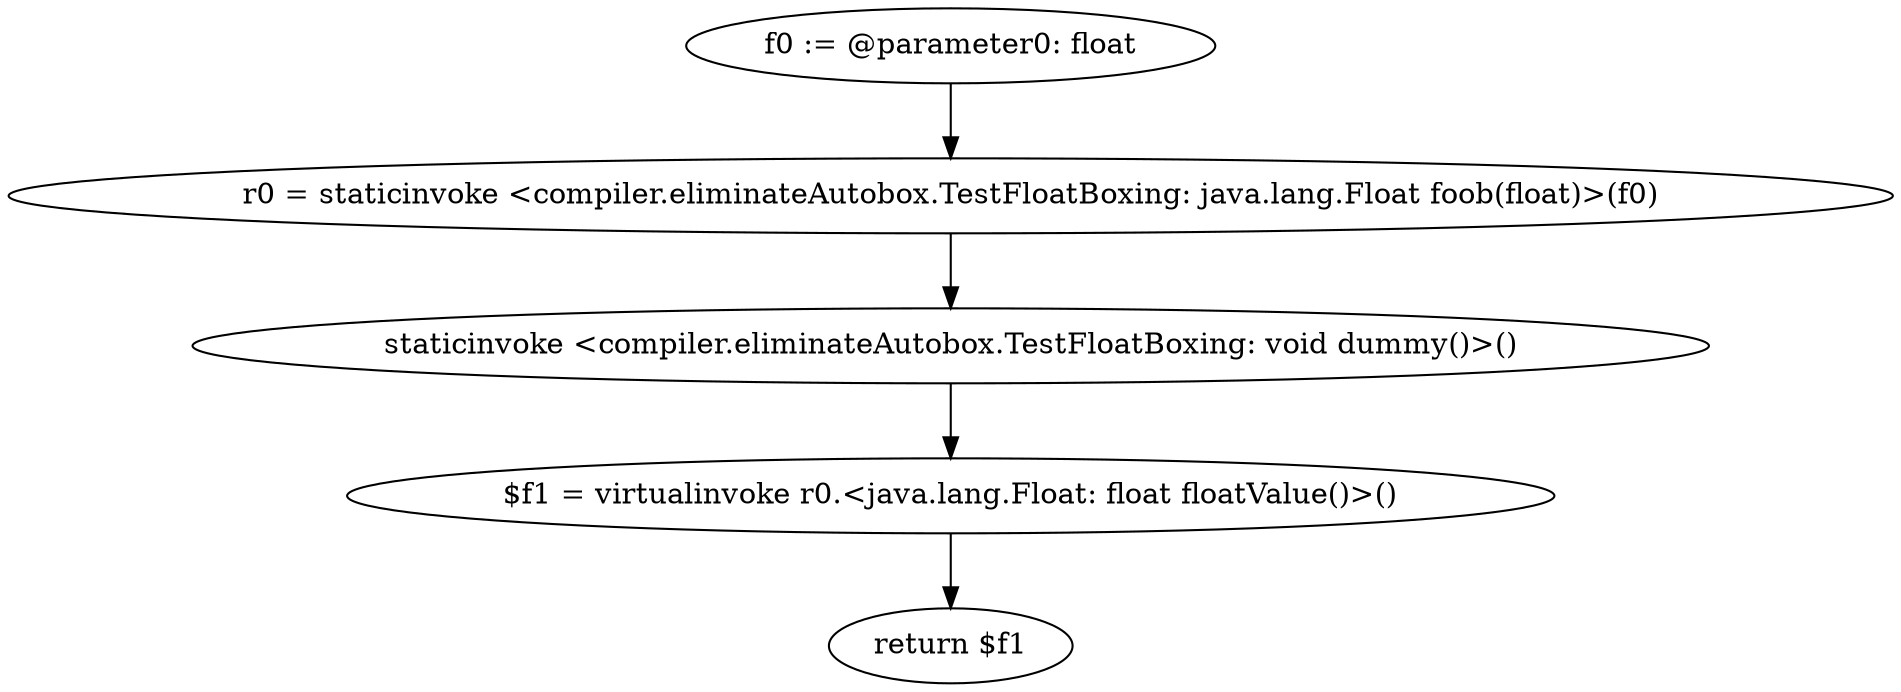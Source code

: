 digraph "unitGraph" {
    "f0 := @parameter0: float"
    "r0 = staticinvoke <compiler.eliminateAutobox.TestFloatBoxing: java.lang.Float foob(float)>(f0)"
    "staticinvoke <compiler.eliminateAutobox.TestFloatBoxing: void dummy()>()"
    "$f1 = virtualinvoke r0.<java.lang.Float: float floatValue()>()"
    "return $f1"
    "f0 := @parameter0: float"->"r0 = staticinvoke <compiler.eliminateAutobox.TestFloatBoxing: java.lang.Float foob(float)>(f0)";
    "r0 = staticinvoke <compiler.eliminateAutobox.TestFloatBoxing: java.lang.Float foob(float)>(f0)"->"staticinvoke <compiler.eliminateAutobox.TestFloatBoxing: void dummy()>()";
    "staticinvoke <compiler.eliminateAutobox.TestFloatBoxing: void dummy()>()"->"$f1 = virtualinvoke r0.<java.lang.Float: float floatValue()>()";
    "$f1 = virtualinvoke r0.<java.lang.Float: float floatValue()>()"->"return $f1";
}
